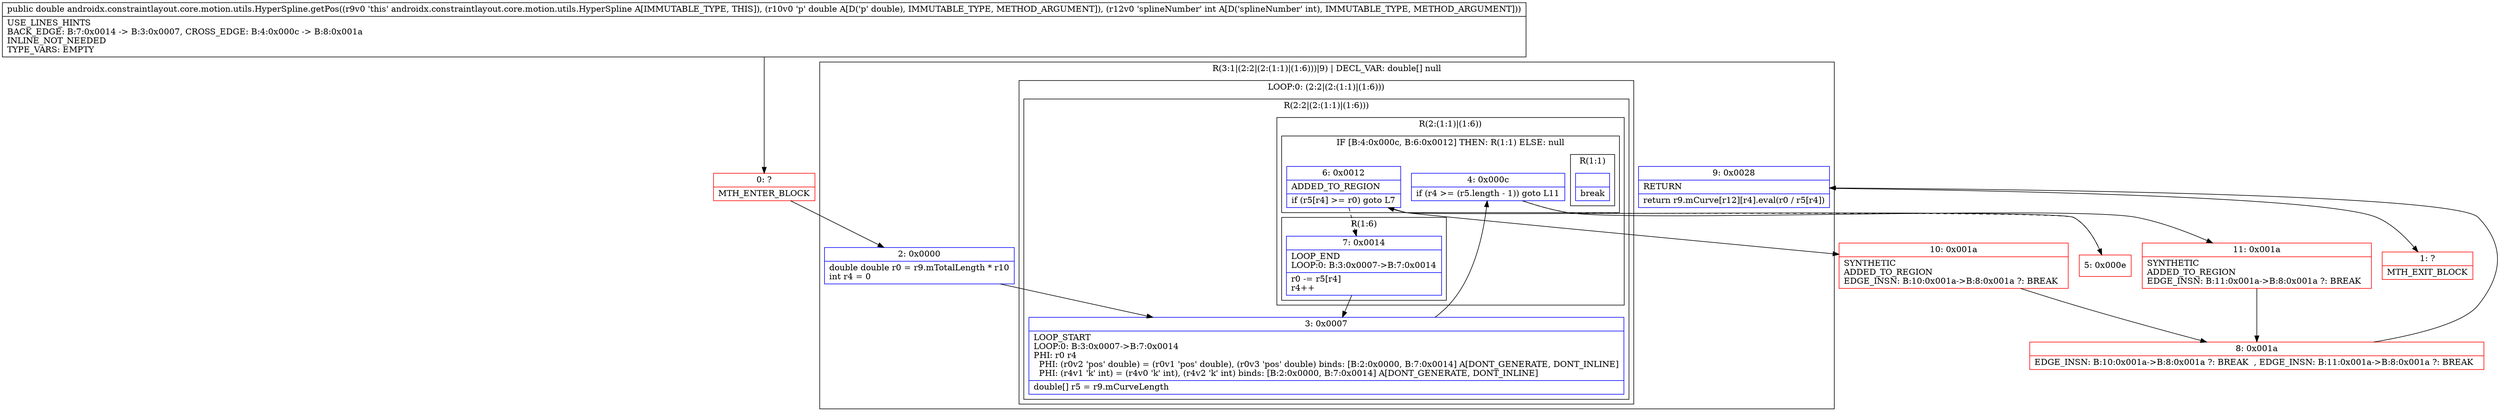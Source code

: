 digraph "CFG forandroidx.constraintlayout.core.motion.utils.HyperSpline.getPos(DI)D" {
subgraph cluster_Region_1711038021 {
label = "R(3:1|(2:2|(2:(1:1)|(1:6)))|9) | DECL_VAR: double[] null\l";
node [shape=record,color=blue];
Node_2 [shape=record,label="{2\:\ 0x0000|double double r0 = r9.mTotalLength * r10\lint r4 = 0\l}"];
subgraph cluster_LoopRegion_85195619 {
label = "LOOP:0: (2:2|(2:(1:1)|(1:6)))";
node [shape=record,color=blue];
subgraph cluster_Region_831510621 {
label = "R(2:2|(2:(1:1)|(1:6)))";
node [shape=record,color=blue];
Node_3 [shape=record,label="{3\:\ 0x0007|LOOP_START\lLOOP:0: B:3:0x0007\-\>B:7:0x0014\lPHI: r0 r4 \l  PHI: (r0v2 'pos' double) = (r0v1 'pos' double), (r0v3 'pos' double) binds: [B:2:0x0000, B:7:0x0014] A[DONT_GENERATE, DONT_INLINE]\l  PHI: (r4v1 'k' int) = (r4v0 'k' int), (r4v2 'k' int) binds: [B:2:0x0000, B:7:0x0014] A[DONT_GENERATE, DONT_INLINE]\l|double[] r5 = r9.mCurveLength\l}"];
subgraph cluster_Region_295918311 {
label = "R(2:(1:1)|(1:6))";
node [shape=record,color=blue];
subgraph cluster_IfRegion_2106730527 {
label = "IF [B:4:0x000c, B:6:0x0012] THEN: R(1:1) ELSE: null";
node [shape=record,color=blue];
Node_4 [shape=record,label="{4\:\ 0x000c|if (r4 \>= (r5.length \- 1)) goto L11\l}"];
Node_6 [shape=record,label="{6\:\ 0x0012|ADDED_TO_REGION\l|if (r5[r4] \>= r0) goto L7\l}"];
subgraph cluster_Region_1711461437 {
label = "R(1:1)";
node [shape=record,color=blue];
Node_InsnContainer_702023745 [shape=record,label="{|break\l}"];
}
}
subgraph cluster_Region_1552085805 {
label = "R(1:6)";
node [shape=record,color=blue];
Node_7 [shape=record,label="{7\:\ 0x0014|LOOP_END\lLOOP:0: B:3:0x0007\-\>B:7:0x0014\l|r0 \-= r5[r4]\lr4++\l}"];
}
}
}
}
Node_9 [shape=record,label="{9\:\ 0x0028|RETURN\l|return r9.mCurve[r12][r4].eval(r0 \/ r5[r4])\l}"];
}
Node_0 [shape=record,color=red,label="{0\:\ ?|MTH_ENTER_BLOCK\l}"];
Node_5 [shape=record,color=red,label="{5\:\ 0x000e}"];
Node_10 [shape=record,color=red,label="{10\:\ 0x001a|SYNTHETIC\lADDED_TO_REGION\lEDGE_INSN: B:10:0x001a\-\>B:8:0x001a ?: BREAK  \l}"];
Node_8 [shape=record,color=red,label="{8\:\ 0x001a|EDGE_INSN: B:10:0x001a\-\>B:8:0x001a ?: BREAK  , EDGE_INSN: B:11:0x001a\-\>B:8:0x001a ?: BREAK  \l}"];
Node_1 [shape=record,color=red,label="{1\:\ ?|MTH_EXIT_BLOCK\l}"];
Node_11 [shape=record,color=red,label="{11\:\ 0x001a|SYNTHETIC\lADDED_TO_REGION\lEDGE_INSN: B:11:0x001a\-\>B:8:0x001a ?: BREAK  \l}"];
MethodNode[shape=record,label="{public double androidx.constraintlayout.core.motion.utils.HyperSpline.getPos((r9v0 'this' androidx.constraintlayout.core.motion.utils.HyperSpline A[IMMUTABLE_TYPE, THIS]), (r10v0 'p' double A[D('p' double), IMMUTABLE_TYPE, METHOD_ARGUMENT]), (r12v0 'splineNumber' int A[D('splineNumber' int), IMMUTABLE_TYPE, METHOD_ARGUMENT]))  | USE_LINES_HINTS\lBACK_EDGE: B:7:0x0014 \-\> B:3:0x0007, CROSS_EDGE: B:4:0x000c \-\> B:8:0x001a\lINLINE_NOT_NEEDED\lTYPE_VARS: EMPTY\l}"];
MethodNode -> Node_0;Node_2 -> Node_3;
Node_3 -> Node_4;
Node_4 -> Node_5[style=dashed];
Node_4 -> Node_11;
Node_6 -> Node_7[style=dashed];
Node_6 -> Node_10;
Node_7 -> Node_3;
Node_9 -> Node_1;
Node_0 -> Node_2;
Node_5 -> Node_6;
Node_10 -> Node_8;
Node_8 -> Node_9;
Node_11 -> Node_8;
}

